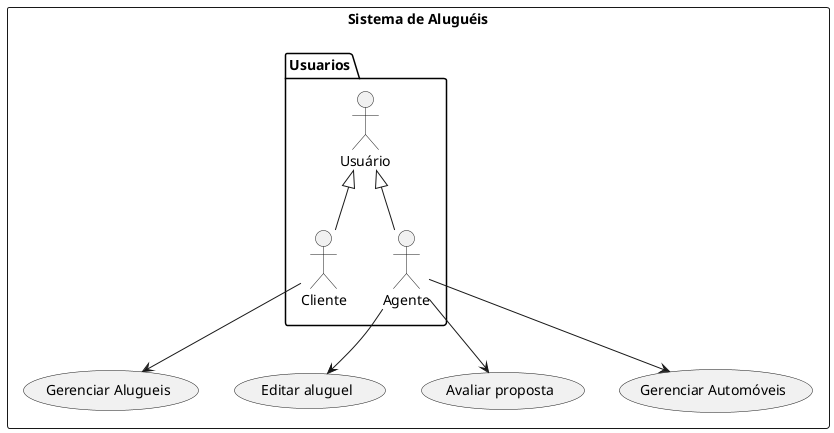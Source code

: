 @startuml Sistema de Aluguel de Carros


rectangle "Sistema de Aluguéis" {
    
    
    package Usuarios {
        actor Cliente
        actor Usuário
        actor Agente
    }

    Usuário  <|-- Agente  
    Usuário  <|-- Cliente  

    usecase "Gerenciar Alugueis"   as UC2
    usecase "Editar aluguel"      as UC3
    usecase "Avaliar proposta"     as UC4
    usecase "Gerenciar Automóveis" as UC6

    Cliente --> UC2

    Agente --> UC3
    Agente --> UC4
    Agente --> UC6
}

@enduml
